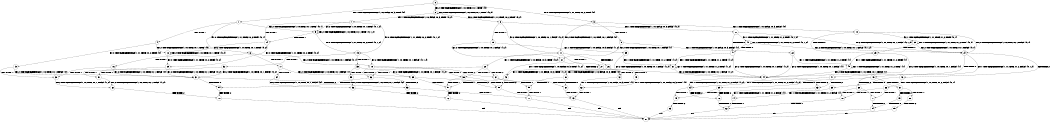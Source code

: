 digraph BCG {
size = "7, 10.5";
center = TRUE;
node [shape = circle];
0 [peripheries = 2];
0 -> 1 [label = "EX !1 !ATOMIC_EXCH_BRANCH (1, +0, FALSE, +0, 3, TRUE) !{0}"];
0 -> 2 [label = "EX !2 !ATOMIC_EXCH_BRANCH (1, +0, TRUE, +0, 1, TRUE) !{0}"];
0 -> 3 [label = "EX !0 !ATOMIC_EXCH_BRANCH (1, +1, TRUE, +0, 2, TRUE) !{0}"];
1 -> 4 [label = "TERMINATE !1"];
1 -> 5 [label = "EX !2 !ATOMIC_EXCH_BRANCH (1, +0, TRUE, +0, 1, TRUE) !{0, 1}"];
1 -> 6 [label = "EX !0 !ATOMIC_EXCH_BRANCH (1, +1, TRUE, +0, 2, TRUE) !{0, 1}"];
2 -> 7 [label = "EX !1 !ATOMIC_EXCH_BRANCH (1, +0, FALSE, +0, 3, TRUE) !{0, 2}"];
2 -> 8 [label = "EX !0 !ATOMIC_EXCH_BRANCH (1, +1, TRUE, +0, 2, TRUE) !{0, 2}"];
2 -> 2 [label = "EX !2 !ATOMIC_EXCH_BRANCH (1, +0, TRUE, +0, 1, TRUE) !{0, 2}"];
3 -> 9 [label = "TERMINATE !0"];
3 -> 10 [label = "EX !1 !ATOMIC_EXCH_BRANCH (1, +0, FALSE, +0, 3, FALSE) !{0}"];
3 -> 11 [label = "EX !2 !ATOMIC_EXCH_BRANCH (1, +0, TRUE, +0, 1, FALSE) !{0}"];
4 -> 12 [label = "EX !2 !ATOMIC_EXCH_BRANCH (1, +0, TRUE, +0, 1, TRUE) !{0}"];
4 -> 13 [label = "EX !0 !ATOMIC_EXCH_BRANCH (1, +1, TRUE, +0, 2, TRUE) !{0}"];
5 -> 14 [label = "TERMINATE !1"];
5 -> 15 [label = "EX !0 !ATOMIC_EXCH_BRANCH (1, +1, TRUE, +0, 2, TRUE) !{0, 1, 2}"];
5 -> 5 [label = "EX !2 !ATOMIC_EXCH_BRANCH (1, +0, TRUE, +0, 1, TRUE) !{0, 1, 2}"];
6 -> 16 [label = "TERMINATE !1"];
6 -> 17 [label = "TERMINATE !0"];
6 -> 18 [label = "EX !2 !ATOMIC_EXCH_BRANCH (1, +0, TRUE, +0, 1, FALSE) !{0, 1}"];
7 -> 14 [label = "TERMINATE !1"];
7 -> 15 [label = "EX !0 !ATOMIC_EXCH_BRANCH (1, +1, TRUE, +0, 2, TRUE) !{0, 1, 2}"];
7 -> 5 [label = "EX !2 !ATOMIC_EXCH_BRANCH (1, +0, TRUE, +0, 1, TRUE) !{0, 1, 2}"];
8 -> 19 [label = "TERMINATE !0"];
8 -> 20 [label = "EX !1 !ATOMIC_EXCH_BRANCH (1, +0, FALSE, +0, 3, FALSE) !{0, 2}"];
8 -> 11 [label = "EX !2 !ATOMIC_EXCH_BRANCH (1, +0, TRUE, +0, 1, FALSE) !{0, 2}"];
9 -> 21 [label = "EX !2 !ATOMIC_EXCH_BRANCH (1, +0, TRUE, +0, 1, FALSE) !{1}"];
9 -> 22 [label = "EX !1 !ATOMIC_EXCH_BRANCH (1, +0, FALSE, +0, 3, FALSE) !{1}"];
10 -> 23 [label = "TERMINATE !0"];
10 -> 24 [label = "EX !2 !ATOMIC_EXCH_BRANCH (1, +0, TRUE, +0, 1, FALSE) !{0, 1}"];
10 -> 25 [label = "EX !1 !ATOMIC_EXCH_BRANCH (1, +1, TRUE, +1, 2, TRUE) !{0, 1}"];
11 -> 26 [label = "TERMINATE !2"];
11 -> 27 [label = "TERMINATE !0"];
11 -> 28 [label = "EX !1 !ATOMIC_EXCH_BRANCH (1, +0, FALSE, +0, 3, TRUE) !{0, 2}"];
12 -> 29 [label = "EX !0 !ATOMIC_EXCH_BRANCH (1, +1, TRUE, +0, 2, TRUE) !{0, 2}"];
12 -> 12 [label = "EX !2 !ATOMIC_EXCH_BRANCH (1, +0, TRUE, +0, 1, TRUE) !{0, 2}"];
13 -> 30 [label = "TERMINATE !0"];
13 -> 31 [label = "EX !2 !ATOMIC_EXCH_BRANCH (1, +0, TRUE, +0, 1, FALSE) !{0}"];
14 -> 29 [label = "EX !0 !ATOMIC_EXCH_BRANCH (1, +1, TRUE, +0, 2, TRUE) !{0, 2}"];
14 -> 12 [label = "EX !2 !ATOMIC_EXCH_BRANCH (1, +0, TRUE, +0, 1, TRUE) !{0, 2}"];
15 -> 32 [label = "TERMINATE !1"];
15 -> 33 [label = "TERMINATE !0"];
15 -> 18 [label = "EX !2 !ATOMIC_EXCH_BRANCH (1, +0, TRUE, +0, 1, FALSE) !{0, 1, 2}"];
16 -> 30 [label = "TERMINATE !0"];
16 -> 31 [label = "EX !2 !ATOMIC_EXCH_BRANCH (1, +0, TRUE, +0, 1, FALSE) !{0}"];
17 -> 34 [label = "TERMINATE !1"];
17 -> 35 [label = "EX !2 !ATOMIC_EXCH_BRANCH (1, +0, TRUE, +0, 1, FALSE) !{1}"];
18 -> 36 [label = "TERMINATE !1"];
18 -> 37 [label = "TERMINATE !2"];
18 -> 38 [label = "TERMINATE !0"];
19 -> 39 [label = "EX !1 !ATOMIC_EXCH_BRANCH (1, +0, FALSE, +0, 3, FALSE) !{1, 2}"];
19 -> 21 [label = "EX !2 !ATOMIC_EXCH_BRANCH (1, +0, TRUE, +0, 1, FALSE) !{1, 2}"];
20 -> 40 [label = "TERMINATE !0"];
20 -> 24 [label = "EX !2 !ATOMIC_EXCH_BRANCH (1, +0, TRUE, +0, 1, FALSE) !{0, 1, 2}"];
20 -> 41 [label = "EX !1 !ATOMIC_EXCH_BRANCH (1, +1, TRUE, +1, 2, TRUE) !{0, 1, 2}"];
21 -> 42 [label = "TERMINATE !2"];
21 -> 43 [label = "EX !1 !ATOMIC_EXCH_BRANCH (1, +0, FALSE, +0, 3, TRUE) !{1, 2}"];
22 -> 44 [label = "EX !2 !ATOMIC_EXCH_BRANCH (1, +0, TRUE, +0, 1, FALSE) !{1}"];
22 -> 45 [label = "EX !1 !ATOMIC_EXCH_BRANCH (1, +1, TRUE, +1, 2, TRUE) !{1}"];
23 -> 44 [label = "EX !2 !ATOMIC_EXCH_BRANCH (1, +0, TRUE, +0, 1, FALSE) !{1}"];
23 -> 45 [label = "EX !1 !ATOMIC_EXCH_BRANCH (1, +1, TRUE, +1, 2, TRUE) !{1}"];
24 -> 46 [label = "TERMINATE !2"];
24 -> 47 [label = "TERMINATE !0"];
24 -> 48 [label = "EX !1 !ATOMIC_EXCH_BRANCH (1, +1, TRUE, +1, 2, FALSE) !{0, 1, 2}"];
25 -> 23 [label = "TERMINATE !0"];
25 -> 24 [label = "EX !2 !ATOMIC_EXCH_BRANCH (1, +0, TRUE, +0, 1, FALSE) !{0, 1}"];
25 -> 25 [label = "EX !1 !ATOMIC_EXCH_BRANCH (1, +1, TRUE, +1, 2, TRUE) !{0, 1}"];
26 -> 49 [label = "TERMINATE !0"];
26 -> 50 [label = "EX !1 !ATOMIC_EXCH_BRANCH (1, +0, FALSE, +0, 3, TRUE) !{0}"];
27 -> 42 [label = "TERMINATE !2"];
27 -> 43 [label = "EX !1 !ATOMIC_EXCH_BRANCH (1, +0, FALSE, +0, 3, TRUE) !{1, 2}"];
28 -> 36 [label = "TERMINATE !1"];
28 -> 37 [label = "TERMINATE !2"];
28 -> 38 [label = "TERMINATE !0"];
29 -> 51 [label = "TERMINATE !0"];
29 -> 31 [label = "EX !2 !ATOMIC_EXCH_BRANCH (1, +0, TRUE, +0, 1, FALSE) !{0, 2}"];
30 -> 52 [label = "EX !2 !ATOMIC_EXCH_BRANCH (1, +0, TRUE, +0, 1, FALSE) !{1, 2}"];
31 -> 53 [label = "TERMINATE !2"];
31 -> 54 [label = "TERMINATE !0"];
32 -> 51 [label = "TERMINATE !0"];
32 -> 31 [label = "EX !2 !ATOMIC_EXCH_BRANCH (1, +0, TRUE, +0, 1, FALSE) !{0, 2}"];
33 -> 55 [label = "TERMINATE !1"];
33 -> 35 [label = "EX !2 !ATOMIC_EXCH_BRANCH (1, +0, TRUE, +0, 1, FALSE) !{1, 2}"];
34 -> 56 [label = "EX !2 !ATOMIC_EXCH_BRANCH (1, +0, TRUE, +0, 1, FALSE) !{2}"];
35 -> 57 [label = "TERMINATE !1"];
35 -> 58 [label = "TERMINATE !2"];
36 -> 53 [label = "TERMINATE !2"];
36 -> 54 [label = "TERMINATE !0"];
37 -> 59 [label = "TERMINATE !1"];
37 -> 60 [label = "TERMINATE !0"];
38 -> 57 [label = "TERMINATE !1"];
38 -> 58 [label = "TERMINATE !2"];
39 -> 44 [label = "EX !2 !ATOMIC_EXCH_BRANCH (1, +0, TRUE, +0, 1, FALSE) !{1, 2}"];
39 -> 61 [label = "EX !1 !ATOMIC_EXCH_BRANCH (1, +1, TRUE, +1, 2, TRUE) !{1, 2}"];
40 -> 44 [label = "EX !2 !ATOMIC_EXCH_BRANCH (1, +0, TRUE, +0, 1, FALSE) !{1, 2}"];
40 -> 61 [label = "EX !1 !ATOMIC_EXCH_BRANCH (1, +1, TRUE, +1, 2, TRUE) !{1, 2}"];
41 -> 40 [label = "TERMINATE !0"];
41 -> 24 [label = "EX !2 !ATOMIC_EXCH_BRANCH (1, +0, TRUE, +0, 1, FALSE) !{0, 1, 2}"];
41 -> 41 [label = "EX !1 !ATOMIC_EXCH_BRANCH (1, +1, TRUE, +1, 2, TRUE) !{0, 1, 2}"];
42 -> 62 [label = "EX !1 !ATOMIC_EXCH_BRANCH (1, +0, FALSE, +0, 3, TRUE) !{1}"];
43 -> 57 [label = "TERMINATE !1"];
43 -> 58 [label = "TERMINATE !2"];
44 -> 63 [label = "TERMINATE !2"];
44 -> 64 [label = "EX !1 !ATOMIC_EXCH_BRANCH (1, +1, TRUE, +1, 2, FALSE) !{1, 2}"];
45 -> 44 [label = "EX !2 !ATOMIC_EXCH_BRANCH (1, +0, TRUE, +0, 1, FALSE) !{1}"];
45 -> 45 [label = "EX !1 !ATOMIC_EXCH_BRANCH (1, +1, TRUE, +1, 2, TRUE) !{1}"];
46 -> 65 [label = "TERMINATE !0"];
46 -> 66 [label = "EX !1 !ATOMIC_EXCH_BRANCH (1, +1, TRUE, +1, 2, FALSE) !{0, 1}"];
47 -> 63 [label = "TERMINATE !2"];
47 -> 64 [label = "EX !1 !ATOMIC_EXCH_BRANCH (1, +1, TRUE, +1, 2, FALSE) !{1, 2}"];
48 -> 67 [label = "TERMINATE !1"];
48 -> 68 [label = "TERMINATE !2"];
48 -> 69 [label = "TERMINATE !0"];
49 -> 62 [label = "EX !1 !ATOMIC_EXCH_BRANCH (1, +0, FALSE, +0, 3, TRUE) !{1}"];
50 -> 59 [label = "TERMINATE !1"];
50 -> 60 [label = "TERMINATE !0"];
51 -> 52 [label = "EX !2 !ATOMIC_EXCH_BRANCH (1, +0, TRUE, +0, 1, FALSE) !{1, 2}"];
52 -> 70 [label = "TERMINATE !2"];
53 -> 71 [label = "TERMINATE !0"];
54 -> 70 [label = "TERMINATE !2"];
55 -> 56 [label = "EX !2 !ATOMIC_EXCH_BRANCH (1, +0, TRUE, +0, 1, FALSE) !{2}"];
56 -> 72 [label = "TERMINATE !2"];
57 -> 72 [label = "TERMINATE !2"];
58 -> 73 [label = "TERMINATE !1"];
59 -> 71 [label = "TERMINATE !0"];
60 -> 73 [label = "TERMINATE !1"];
61 -> 44 [label = "EX !2 !ATOMIC_EXCH_BRANCH (1, +0, TRUE, +0, 1, FALSE) !{1, 2}"];
61 -> 61 [label = "EX !1 !ATOMIC_EXCH_BRANCH (1, +1, TRUE, +1, 2, TRUE) !{1, 2}"];
62 -> 73 [label = "TERMINATE !1"];
63 -> 74 [label = "EX !1 !ATOMIC_EXCH_BRANCH (1, +1, TRUE, +1, 2, FALSE) !{1}"];
64 -> 75 [label = "TERMINATE !1"];
64 -> 76 [label = "TERMINATE !2"];
65 -> 74 [label = "EX !1 !ATOMIC_EXCH_BRANCH (1, +1, TRUE, +1, 2, FALSE) !{1}"];
66 -> 77 [label = "TERMINATE !1"];
66 -> 78 [label = "TERMINATE !0"];
67 -> 79 [label = "TERMINATE !2"];
67 -> 80 [label = "TERMINATE !0"];
68 -> 77 [label = "TERMINATE !1"];
68 -> 78 [label = "TERMINATE !0"];
69 -> 75 [label = "TERMINATE !1"];
69 -> 76 [label = "TERMINATE !2"];
70 -> 81 [label = "exit"];
71 -> 81 [label = "exit"];
72 -> 81 [label = "exit"];
73 -> 81 [label = "exit"];
74 -> 82 [label = "TERMINATE !1"];
75 -> 83 [label = "TERMINATE !2"];
76 -> 82 [label = "TERMINATE !1"];
77 -> 84 [label = "TERMINATE !0"];
78 -> 82 [label = "TERMINATE !1"];
79 -> 84 [label = "TERMINATE !0"];
80 -> 85 [label = "TERMINATE !2"];
82 -> 81 [label = "exit"];
83 -> 81 [label = "exit"];
84 -> 81 [label = "exit"];
85 -> 81 [label = "exit"];
}
